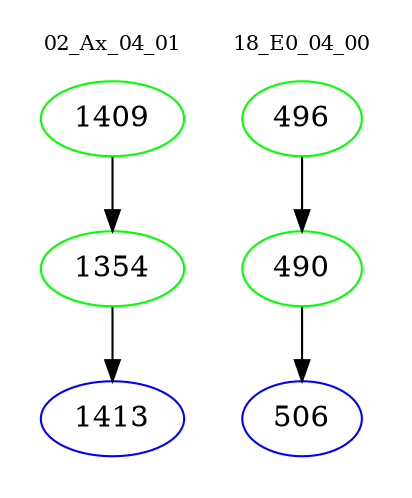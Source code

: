 digraph{
subgraph cluster_0 {
color = white
label = "02_Ax_04_01";
fontsize=10;
T0_1409 [label="1409", color="green"]
T0_1409 -> T0_1354 [color="black"]
T0_1354 [label="1354", color="green"]
T0_1354 -> T0_1413 [color="black"]
T0_1413 [label="1413", color="blue"]
}
subgraph cluster_1 {
color = white
label = "18_E0_04_00";
fontsize=10;
T1_496 [label="496", color="green"]
T1_496 -> T1_490 [color="black"]
T1_490 [label="490", color="green"]
T1_490 -> T1_506 [color="black"]
T1_506 [label="506", color="blue"]
}
}
